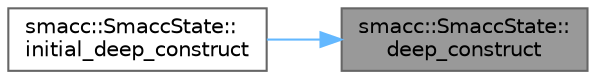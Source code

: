 digraph "smacc::SmaccState::deep_construct"
{
 // LATEX_PDF_SIZE
  bgcolor="transparent";
  edge [fontname=Helvetica,fontsize=10,labelfontname=Helvetica,labelfontsize=10];
  node [fontname=Helvetica,fontsize=10,shape=box,height=0.2,width=0.4];
  rankdir="RL";
  Node1 [label="smacc::SmaccState::\ldeep_construct",height=0.2,width=0.4,color="gray40", fillcolor="grey60", style="filled", fontcolor="black",tooltip=" "];
  Node1 -> Node2 [dir="back",color="steelblue1",style="solid"];
  Node2 [label="smacc::SmaccState::\linitial_deep_construct",height=0.2,width=0.4,color="grey40", fillcolor="white", style="filled",URL="$classsmacc_1_1SmaccState.html#af4b4635d16a32bdd3956e5d40ddbd01d",tooltip=" "];
}
